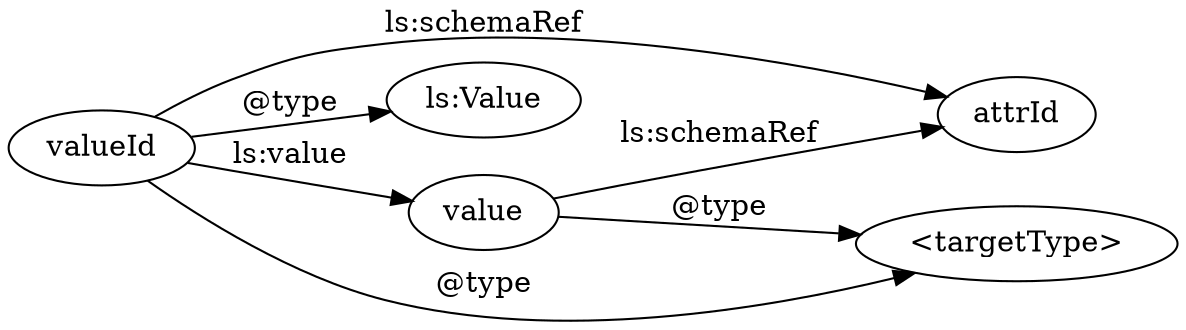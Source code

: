 digraph g {
  rankdir="LR";
  schId [label="attrId"];
  Type1 [label="ls:Value"];
  Type2 [label="<targetType>"];

  valueId -> Type1 [label="@type"];
  valueId -> Type2 [label="@type"];
  valueId -> schId [label="ls:schemaRef"];
  valueId -> value [label="ls:value"];
  value -> Type2 [label="@type"];
  value -> schId [label="ls:schemaRef"];
}